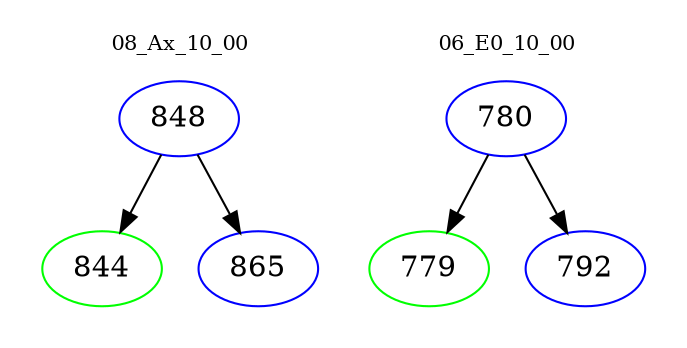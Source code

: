 digraph{
subgraph cluster_0 {
color = white
label = "08_Ax_10_00";
fontsize=10;
T0_848 [label="848", color="blue"]
T0_848 -> T0_844 [color="black"]
T0_844 [label="844", color="green"]
T0_848 -> T0_865 [color="black"]
T0_865 [label="865", color="blue"]
}
subgraph cluster_1 {
color = white
label = "06_E0_10_00";
fontsize=10;
T1_780 [label="780", color="blue"]
T1_780 -> T1_779 [color="black"]
T1_779 [label="779", color="green"]
T1_780 -> T1_792 [color="black"]
T1_792 [label="792", color="blue"]
}
}
